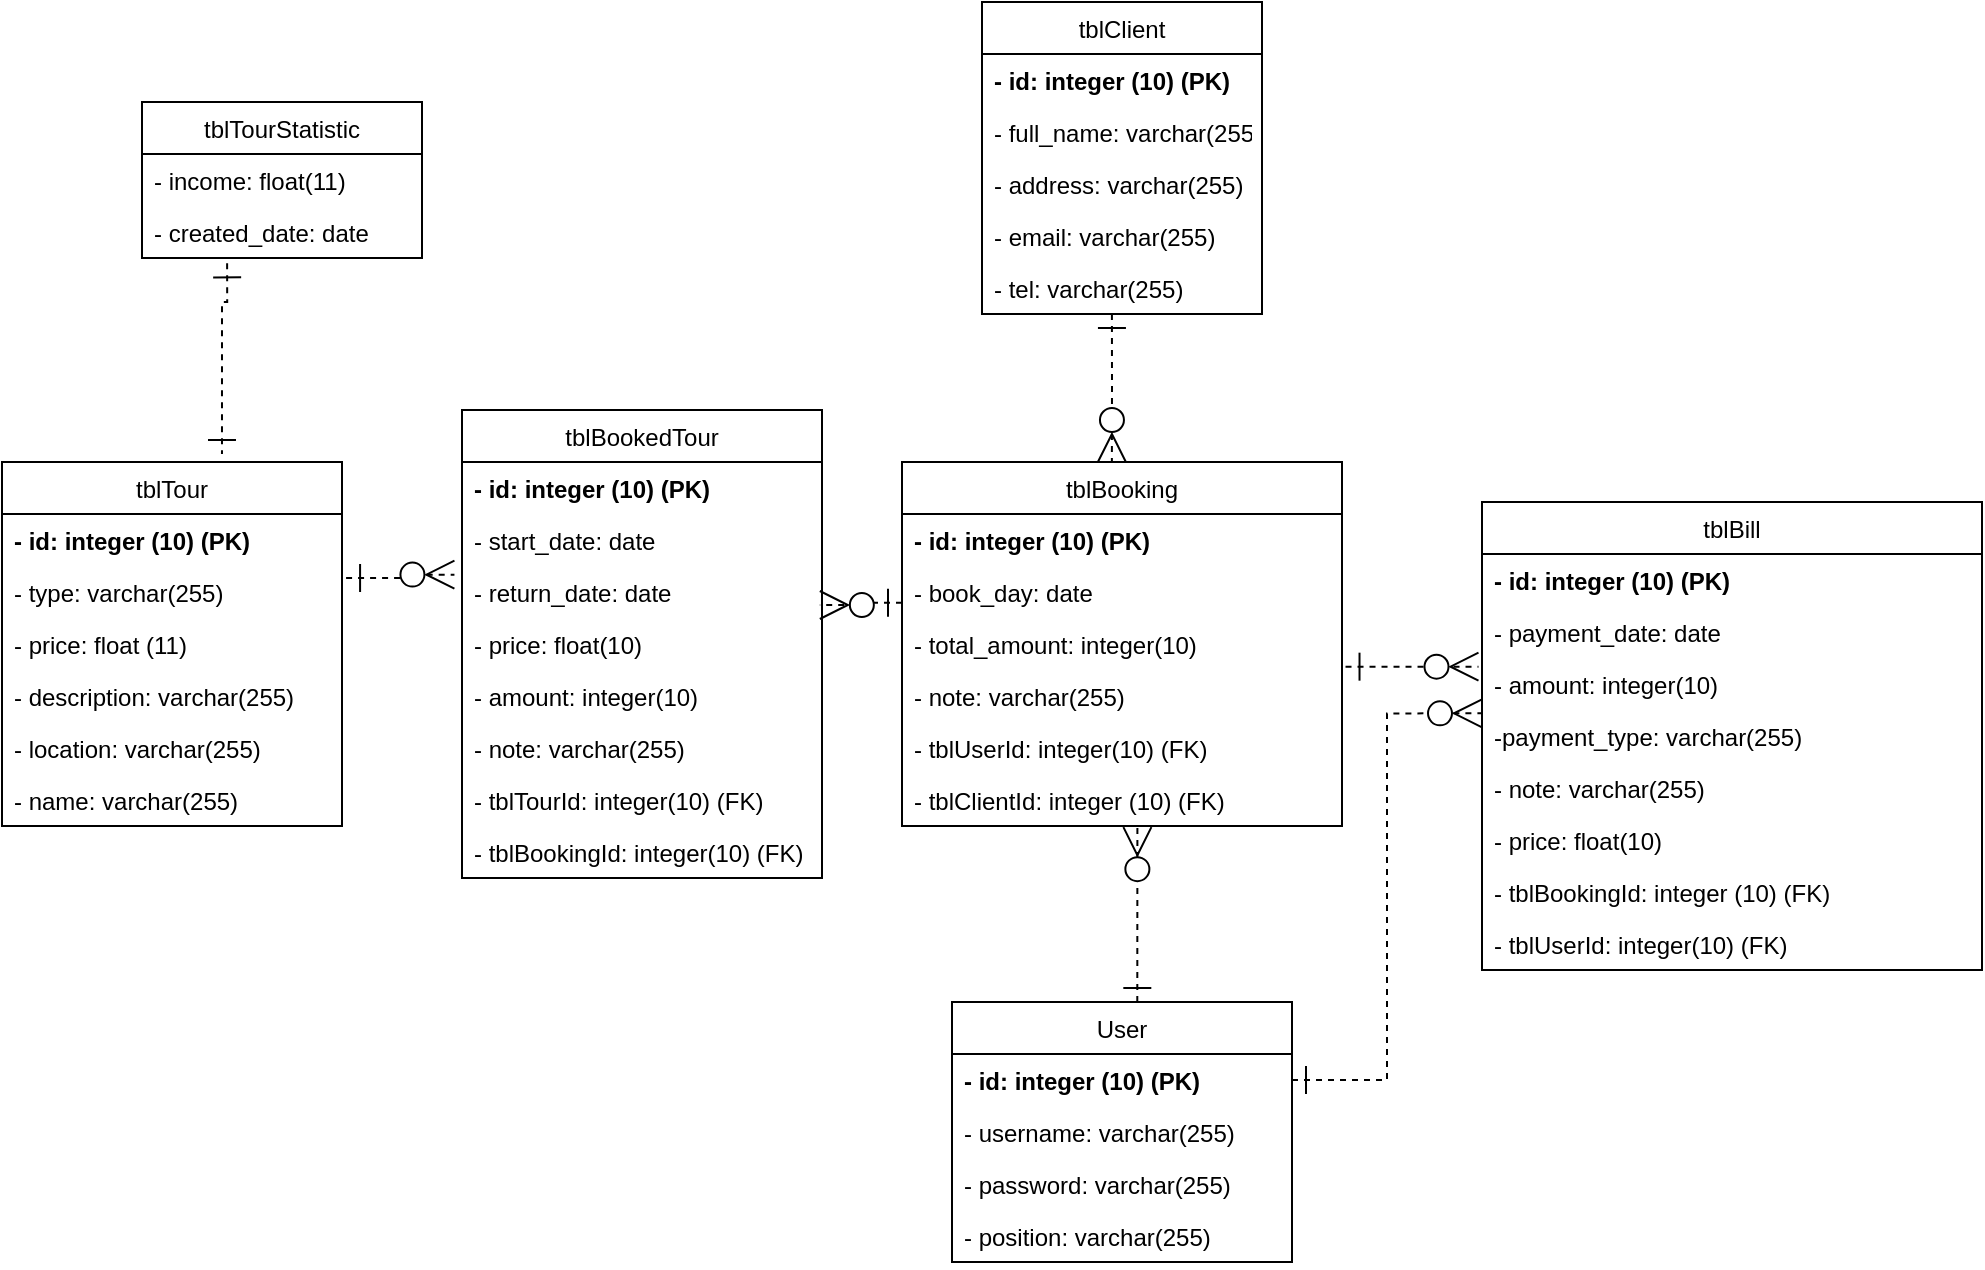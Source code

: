 <mxfile version="14.6.12" type="github">
  <diagram id="gys28ADMSe7vnVQDWKgh" name="Page-1">
    <mxGraphModel dx="1422" dy="775" grid="1" gridSize="10" guides="1" tooltips="1" connect="1" arrows="1" fold="1" page="1" pageScale="1" pageWidth="850" pageHeight="1100" math="0" shadow="0">
      <root>
        <mxCell id="0" />
        <mxCell id="1" parent="0" />
        <mxCell id="QfVgs8F6MnPGC0xmP2LL-1" value="tblClient" style="swimlane;fontStyle=0;childLayout=stackLayout;horizontal=1;startSize=26;fillColor=none;horizontalStack=0;resizeParent=1;resizeParentMax=0;resizeLast=0;collapsible=1;marginBottom=0;" parent="1" vertex="1">
          <mxGeometry x="610" y="60" width="140" height="156" as="geometry" />
        </mxCell>
        <mxCell id="QfVgs8F6MnPGC0xmP2LL-2" value="- id: integer (10) (PK)" style="text;strokeColor=none;fillColor=none;align=left;verticalAlign=top;spacingLeft=4;spacingRight=4;overflow=hidden;rotatable=0;points=[[0,0.5],[1,0.5]];portConstraint=eastwest;fontStyle=1" parent="QfVgs8F6MnPGC0xmP2LL-1" vertex="1">
          <mxGeometry y="26" width="140" height="26" as="geometry" />
        </mxCell>
        <mxCell id="QfVgs8F6MnPGC0xmP2LL-3" value="- full_name: varchar(255)&#xa;" style="text;strokeColor=none;fillColor=none;align=left;verticalAlign=top;spacingLeft=4;spacingRight=4;overflow=hidden;rotatable=0;points=[[0,0.5],[1,0.5]];portConstraint=eastwest;" parent="QfVgs8F6MnPGC0xmP2LL-1" vertex="1">
          <mxGeometry y="52" width="140" height="26" as="geometry" />
        </mxCell>
        <mxCell id="QfVgs8F6MnPGC0xmP2LL-4" value="- address: varchar(255)" style="text;strokeColor=none;fillColor=none;align=left;verticalAlign=top;spacingLeft=4;spacingRight=4;overflow=hidden;rotatable=0;points=[[0,0.5],[1,0.5]];portConstraint=eastwest;" parent="QfVgs8F6MnPGC0xmP2LL-1" vertex="1">
          <mxGeometry y="78" width="140" height="26" as="geometry" />
        </mxCell>
        <mxCell id="QfVgs8F6MnPGC0xmP2LL-5" value="- email: varchar(255)" style="text;strokeColor=none;fillColor=none;align=left;verticalAlign=top;spacingLeft=4;spacingRight=4;overflow=hidden;rotatable=0;points=[[0,0.5],[1,0.5]];portConstraint=eastwest;" parent="QfVgs8F6MnPGC0xmP2LL-1" vertex="1">
          <mxGeometry y="104" width="140" height="26" as="geometry" />
        </mxCell>
        <mxCell id="QfVgs8F6MnPGC0xmP2LL-6" value="- tel: varchar(255)" style="text;strokeColor=none;fillColor=none;align=left;verticalAlign=top;spacingLeft=4;spacingRight=4;overflow=hidden;rotatable=0;points=[[0,0.5],[1,0.5]];portConstraint=eastwest;" parent="QfVgs8F6MnPGC0xmP2LL-1" vertex="1">
          <mxGeometry y="130" width="140" height="26" as="geometry" />
        </mxCell>
        <mxCell id="QfVgs8F6MnPGC0xmP2LL-7" value="tblTour" style="swimlane;fontStyle=0;childLayout=stackLayout;horizontal=1;startSize=26;fillColor=none;horizontalStack=0;resizeParent=1;resizeParentMax=0;resizeLast=0;collapsible=1;marginBottom=0;" parent="1" vertex="1">
          <mxGeometry x="120" y="290" width="170" height="182" as="geometry" />
        </mxCell>
        <mxCell id="QfVgs8F6MnPGC0xmP2LL-8" value="- id: integer (10) (PK)" style="text;strokeColor=none;fillColor=none;align=left;verticalAlign=top;spacingLeft=4;spacingRight=4;overflow=hidden;rotatable=0;points=[[0,0.5],[1,0.5]];portConstraint=eastwest;fontStyle=1" parent="QfVgs8F6MnPGC0xmP2LL-7" vertex="1">
          <mxGeometry y="26" width="170" height="26" as="geometry" />
        </mxCell>
        <mxCell id="QfVgs8F6MnPGC0xmP2LL-9" value="- type: varchar(255)" style="text;strokeColor=none;fillColor=none;align=left;verticalAlign=top;spacingLeft=4;spacingRight=4;overflow=hidden;rotatable=0;points=[[0,0.5],[1,0.5]];portConstraint=eastwest;" parent="QfVgs8F6MnPGC0xmP2LL-7" vertex="1">
          <mxGeometry y="52" width="170" height="26" as="geometry" />
        </mxCell>
        <mxCell id="QfVgs8F6MnPGC0xmP2LL-10" value="- price: float (11)" style="text;strokeColor=none;fillColor=none;align=left;verticalAlign=top;spacingLeft=4;spacingRight=4;overflow=hidden;rotatable=0;points=[[0,0.5],[1,0.5]];portConstraint=eastwest;" parent="QfVgs8F6MnPGC0xmP2LL-7" vertex="1">
          <mxGeometry y="78" width="170" height="26" as="geometry" />
        </mxCell>
        <mxCell id="QfVgs8F6MnPGC0xmP2LL-11" value="- description: varchar(255)" style="text;strokeColor=none;fillColor=none;align=left;verticalAlign=top;spacingLeft=4;spacingRight=4;overflow=hidden;rotatable=0;points=[[0,0.5],[1,0.5]];portConstraint=eastwest;" parent="QfVgs8F6MnPGC0xmP2LL-7" vertex="1">
          <mxGeometry y="104" width="170" height="26" as="geometry" />
        </mxCell>
        <mxCell id="QfVgs8F6MnPGC0xmP2LL-12" value="- location: varchar(255)" style="text;strokeColor=none;fillColor=none;align=left;verticalAlign=top;spacingLeft=4;spacingRight=4;overflow=hidden;rotatable=0;points=[[0,0.5],[1,0.5]];portConstraint=eastwest;" parent="QfVgs8F6MnPGC0xmP2LL-7" vertex="1">
          <mxGeometry y="130" width="170" height="26" as="geometry" />
        </mxCell>
        <mxCell id="dMDZdSkggj6Q9R0DvteG-1" value="- name: varchar(255)" style="text;strokeColor=none;fillColor=none;align=left;verticalAlign=top;spacingLeft=4;spacingRight=4;overflow=hidden;rotatable=0;points=[[0,0.5],[1,0.5]];portConstraint=eastwest;" vertex="1" parent="QfVgs8F6MnPGC0xmP2LL-7">
          <mxGeometry y="156" width="170" height="26" as="geometry" />
        </mxCell>
        <mxCell id="wv53nOrqIjGvu9n16P8K-1" value="tblTourStatistic" style="swimlane;fontStyle=0;childLayout=stackLayout;horizontal=1;startSize=26;fillColor=none;horizontalStack=0;resizeParent=1;resizeParentMax=0;resizeLast=0;collapsible=1;marginBottom=0;" parent="1" vertex="1">
          <mxGeometry x="190" y="110" width="140" height="78" as="geometry" />
        </mxCell>
        <mxCell id="wv53nOrqIjGvu9n16P8K-2" value="- income: float(11)" style="text;strokeColor=none;fillColor=none;align=left;verticalAlign=top;spacingLeft=4;spacingRight=4;overflow=hidden;rotatable=0;points=[[0,0.5],[1,0.5]];portConstraint=eastwest;" parent="wv53nOrqIjGvu9n16P8K-1" vertex="1">
          <mxGeometry y="26" width="140" height="26" as="geometry" />
        </mxCell>
        <mxCell id="wv53nOrqIjGvu9n16P8K-3" value="- created_date: date" style="text;strokeColor=none;fillColor=none;align=left;verticalAlign=top;spacingLeft=4;spacingRight=4;overflow=hidden;rotatable=0;points=[[0,0.5],[1,0.5]];portConstraint=eastwest;" parent="wv53nOrqIjGvu9n16P8K-1" vertex="1">
          <mxGeometry y="52" width="140" height="26" as="geometry" />
        </mxCell>
        <mxCell id="wv53nOrqIjGvu9n16P8K-5" value="tblBookedTour" style="swimlane;fontStyle=0;childLayout=stackLayout;horizontal=1;startSize=26;fillColor=none;horizontalStack=0;resizeParent=1;resizeParentMax=0;resizeLast=0;collapsible=1;marginBottom=0;" parent="1" vertex="1">
          <mxGeometry x="350" y="264" width="180" height="234" as="geometry" />
        </mxCell>
        <mxCell id="wv53nOrqIjGvu9n16P8K-6" value="- id: integer (10) (PK)" style="text;strokeColor=none;fillColor=none;align=left;verticalAlign=top;spacingLeft=4;spacingRight=4;overflow=hidden;rotatable=0;points=[[0,0.5],[1,0.5]];portConstraint=eastwest;fontStyle=1" parent="wv53nOrqIjGvu9n16P8K-5" vertex="1">
          <mxGeometry y="26" width="180" height="26" as="geometry" />
        </mxCell>
        <mxCell id="wv53nOrqIjGvu9n16P8K-7" value="- start_date: date" style="text;strokeColor=none;fillColor=none;align=left;verticalAlign=top;spacingLeft=4;spacingRight=4;overflow=hidden;rotatable=0;points=[[0,0.5],[1,0.5]];portConstraint=eastwest;" parent="wv53nOrqIjGvu9n16P8K-5" vertex="1">
          <mxGeometry y="52" width="180" height="26" as="geometry" />
        </mxCell>
        <mxCell id="wv53nOrqIjGvu9n16P8K-8" value="- return_date: date" style="text;strokeColor=none;fillColor=none;align=left;verticalAlign=top;spacingLeft=4;spacingRight=4;overflow=hidden;rotatable=0;points=[[0,0.5],[1,0.5]];portConstraint=eastwest;" parent="wv53nOrqIjGvu9n16P8K-5" vertex="1">
          <mxGeometry y="78" width="180" height="26" as="geometry" />
        </mxCell>
        <mxCell id="wv53nOrqIjGvu9n16P8K-9" value="- price: float(10)" style="text;strokeColor=none;fillColor=none;align=left;verticalAlign=top;spacingLeft=4;spacingRight=4;overflow=hidden;rotatable=0;points=[[0,0.5],[1,0.5]];portConstraint=eastwest;" parent="wv53nOrqIjGvu9n16P8K-5" vertex="1">
          <mxGeometry y="104" width="180" height="26" as="geometry" />
        </mxCell>
        <mxCell id="wv53nOrqIjGvu9n16P8K-10" value="- amount: integer(10)" style="text;strokeColor=none;fillColor=none;align=left;verticalAlign=top;spacingLeft=4;spacingRight=4;overflow=hidden;rotatable=0;points=[[0,0.5],[1,0.5]];portConstraint=eastwest;" parent="wv53nOrqIjGvu9n16P8K-5" vertex="1">
          <mxGeometry y="130" width="180" height="26" as="geometry" />
        </mxCell>
        <mxCell id="wv53nOrqIjGvu9n16P8K-11" value="- note: varchar(255)" style="text;strokeColor=none;fillColor=none;align=left;verticalAlign=top;spacingLeft=4;spacingRight=4;overflow=hidden;rotatable=0;points=[[0,0.5],[1,0.5]];portConstraint=eastwest;" parent="wv53nOrqIjGvu9n16P8K-5" vertex="1">
          <mxGeometry y="156" width="180" height="26" as="geometry" />
        </mxCell>
        <mxCell id="wv53nOrqIjGvu9n16P8K-12" value="- tblTourId: integer(10) (FK)" style="text;strokeColor=none;fillColor=none;align=left;verticalAlign=top;spacingLeft=4;spacingRight=4;overflow=hidden;rotatable=0;points=[[0,0.5],[1,0.5]];portConstraint=eastwest;" parent="wv53nOrqIjGvu9n16P8K-5" vertex="1">
          <mxGeometry y="182" width="180" height="26" as="geometry" />
        </mxCell>
        <mxCell id="wv53nOrqIjGvu9n16P8K-30" value="- tblBookingId: integer(10) (FK)" style="text;strokeColor=none;fillColor=none;align=left;verticalAlign=top;spacingLeft=4;spacingRight=4;overflow=hidden;rotatable=0;points=[[0,0.5],[1,0.5]];portConstraint=eastwest;" parent="wv53nOrqIjGvu9n16P8K-5" vertex="1">
          <mxGeometry y="208" width="180" height="26" as="geometry" />
        </mxCell>
        <mxCell id="wv53nOrqIjGvu9n16P8K-13" value="tblBooking" style="swimlane;fontStyle=0;childLayout=stackLayout;horizontal=1;startSize=26;fillColor=none;horizontalStack=0;resizeParent=1;resizeParentMax=0;resizeLast=0;collapsible=1;marginBottom=0;" parent="1" vertex="1">
          <mxGeometry x="570" y="290" width="220" height="182" as="geometry" />
        </mxCell>
        <mxCell id="wv53nOrqIjGvu9n16P8K-14" value="- id: integer (10) (PK)" style="text;strokeColor=none;fillColor=none;align=left;verticalAlign=top;spacingLeft=4;spacingRight=4;overflow=hidden;rotatable=0;points=[[0,0.5],[1,0.5]];portConstraint=eastwest;fontStyle=1" parent="wv53nOrqIjGvu9n16P8K-13" vertex="1">
          <mxGeometry y="26" width="220" height="26" as="geometry" />
        </mxCell>
        <mxCell id="wv53nOrqIjGvu9n16P8K-15" value="- book_day: date" style="text;strokeColor=none;fillColor=none;align=left;verticalAlign=top;spacingLeft=4;spacingRight=4;overflow=hidden;rotatable=0;points=[[0,0.5],[1,0.5]];portConstraint=eastwest;" parent="wv53nOrqIjGvu9n16P8K-13" vertex="1">
          <mxGeometry y="52" width="220" height="26" as="geometry" />
        </mxCell>
        <mxCell id="wv53nOrqIjGvu9n16P8K-16" value="- total_amount: integer(10)" style="text;strokeColor=none;fillColor=none;align=left;verticalAlign=top;spacingLeft=4;spacingRight=4;overflow=hidden;rotatable=0;points=[[0,0.5],[1,0.5]];portConstraint=eastwest;" parent="wv53nOrqIjGvu9n16P8K-13" vertex="1">
          <mxGeometry y="78" width="220" height="26" as="geometry" />
        </mxCell>
        <mxCell id="wv53nOrqIjGvu9n16P8K-17" value="- note: varchar(255)" style="text;strokeColor=none;fillColor=none;align=left;verticalAlign=top;spacingLeft=4;spacingRight=4;overflow=hidden;rotatable=0;points=[[0,0.5],[1,0.5]];portConstraint=eastwest;" parent="wv53nOrqIjGvu9n16P8K-13" vertex="1">
          <mxGeometry y="104" width="220" height="26" as="geometry" />
        </mxCell>
        <mxCell id="wv53nOrqIjGvu9n16P8K-38" value="- tblUserId: integer(10) (FK)" style="text;strokeColor=none;fillColor=none;align=left;verticalAlign=top;spacingLeft=4;spacingRight=4;overflow=hidden;rotatable=0;points=[[0,0.5],[1,0.5]];portConstraint=eastwest;" parent="wv53nOrqIjGvu9n16P8K-13" vertex="1">
          <mxGeometry y="130" width="220" height="26" as="geometry" />
        </mxCell>
        <mxCell id="wv53nOrqIjGvu9n16P8K-39" value="- tblClientId: integer (10) (FK)" style="text;strokeColor=none;fillColor=none;align=left;verticalAlign=top;spacingLeft=4;spacingRight=4;overflow=hidden;rotatable=0;points=[[0,0.5],[1,0.5]];portConstraint=eastwest;" parent="wv53nOrqIjGvu9n16P8K-13" vertex="1">
          <mxGeometry y="156" width="220" height="26" as="geometry" />
        </mxCell>
        <mxCell id="wv53nOrqIjGvu9n16P8K-18" value="tblBill" style="swimlane;fontStyle=0;childLayout=stackLayout;horizontal=1;startSize=26;fillColor=none;horizontalStack=0;resizeParent=1;resizeParentMax=0;resizeLast=0;collapsible=1;marginBottom=0;" parent="1" vertex="1">
          <mxGeometry x="860" y="310" width="250" height="234" as="geometry" />
        </mxCell>
        <mxCell id="wv53nOrqIjGvu9n16P8K-19" value="- id: integer (10) (PK)" style="text;strokeColor=none;fillColor=none;align=left;verticalAlign=top;spacingLeft=4;spacingRight=4;overflow=hidden;rotatable=0;points=[[0,0.5],[1,0.5]];portConstraint=eastwest;fontStyle=1" parent="wv53nOrqIjGvu9n16P8K-18" vertex="1">
          <mxGeometry y="26" width="250" height="26" as="geometry" />
        </mxCell>
        <mxCell id="wv53nOrqIjGvu9n16P8K-20" value="- payment_date: date" style="text;strokeColor=none;fillColor=none;align=left;verticalAlign=top;spacingLeft=4;spacingRight=4;overflow=hidden;rotatable=0;points=[[0,0.5],[1,0.5]];portConstraint=eastwest;" parent="wv53nOrqIjGvu9n16P8K-18" vertex="1">
          <mxGeometry y="52" width="250" height="26" as="geometry" />
        </mxCell>
        <mxCell id="wv53nOrqIjGvu9n16P8K-21" value="- amount: integer(10)" style="text;strokeColor=none;fillColor=none;align=left;verticalAlign=top;spacingLeft=4;spacingRight=4;overflow=hidden;rotatable=0;points=[[0,0.5],[1,0.5]];portConstraint=eastwest;" parent="wv53nOrqIjGvu9n16P8K-18" vertex="1">
          <mxGeometry y="78" width="250" height="26" as="geometry" />
        </mxCell>
        <mxCell id="wv53nOrqIjGvu9n16P8K-22" value="-payment_type: varchar(255)" style="text;strokeColor=none;fillColor=none;align=left;verticalAlign=top;spacingLeft=4;spacingRight=4;overflow=hidden;rotatable=0;points=[[0,0.5],[1,0.5]];portConstraint=eastwest;" parent="wv53nOrqIjGvu9n16P8K-18" vertex="1">
          <mxGeometry y="104" width="250" height="26" as="geometry" />
        </mxCell>
        <mxCell id="wv53nOrqIjGvu9n16P8K-23" value="- note: varchar(255)" style="text;strokeColor=none;fillColor=none;align=left;verticalAlign=top;spacingLeft=4;spacingRight=4;overflow=hidden;rotatable=0;points=[[0,0.5],[1,0.5]];portConstraint=eastwest;" parent="wv53nOrqIjGvu9n16P8K-18" vertex="1">
          <mxGeometry y="130" width="250" height="26" as="geometry" />
        </mxCell>
        <mxCell id="wv53nOrqIjGvu9n16P8K-24" value="- price: float(10)" style="text;strokeColor=none;fillColor=none;align=left;verticalAlign=top;spacingLeft=4;spacingRight=4;overflow=hidden;rotatable=0;points=[[0,0.5],[1,0.5]];portConstraint=eastwest;" parent="wv53nOrqIjGvu9n16P8K-18" vertex="1">
          <mxGeometry y="156" width="250" height="26" as="geometry" />
        </mxCell>
        <mxCell id="wv53nOrqIjGvu9n16P8K-44" value="- tblBookingId: integer (10) (FK)" style="text;strokeColor=none;fillColor=none;align=left;verticalAlign=top;spacingLeft=4;spacingRight=4;overflow=hidden;rotatable=0;points=[[0,0.5],[1,0.5]];portConstraint=eastwest;" parent="wv53nOrqIjGvu9n16P8K-18" vertex="1">
          <mxGeometry y="182" width="250" height="26" as="geometry" />
        </mxCell>
        <mxCell id="wv53nOrqIjGvu9n16P8K-45" value="- tblUserId: integer(10) (FK)" style="text;strokeColor=none;fillColor=none;align=left;verticalAlign=top;spacingLeft=4;spacingRight=4;overflow=hidden;rotatable=0;points=[[0,0.5],[1,0.5]];portConstraint=eastwest;" parent="wv53nOrqIjGvu9n16P8K-18" vertex="1">
          <mxGeometry y="208" width="250" height="26" as="geometry" />
        </mxCell>
        <mxCell id="wv53nOrqIjGvu9n16P8K-25" value="User" style="swimlane;fontStyle=0;childLayout=stackLayout;horizontal=1;startSize=26;fillColor=none;horizontalStack=0;resizeParent=1;resizeParentMax=0;resizeLast=0;collapsible=1;marginBottom=0;" parent="1" vertex="1">
          <mxGeometry x="595" y="560" width="170" height="130" as="geometry" />
        </mxCell>
        <mxCell id="wv53nOrqIjGvu9n16P8K-26" value="- id: integer (10) (PK)" style="text;strokeColor=none;fillColor=none;align=left;verticalAlign=top;spacingLeft=4;spacingRight=4;overflow=hidden;rotatable=0;points=[[0,0.5],[1,0.5]];portConstraint=eastwest;fontStyle=1" parent="wv53nOrqIjGvu9n16P8K-25" vertex="1">
          <mxGeometry y="26" width="170" height="26" as="geometry" />
        </mxCell>
        <mxCell id="wv53nOrqIjGvu9n16P8K-27" value="- username: varchar(255)" style="text;strokeColor=none;fillColor=none;align=left;verticalAlign=top;spacingLeft=4;spacingRight=4;overflow=hidden;rotatable=0;points=[[0,0.5],[1,0.5]];portConstraint=eastwest;" parent="wv53nOrqIjGvu9n16P8K-25" vertex="1">
          <mxGeometry y="52" width="170" height="26" as="geometry" />
        </mxCell>
        <mxCell id="wv53nOrqIjGvu9n16P8K-28" value="- password: varchar(255)" style="text;strokeColor=none;fillColor=none;align=left;verticalAlign=top;spacingLeft=4;spacingRight=4;overflow=hidden;rotatable=0;points=[[0,0.5],[1,0.5]];portConstraint=eastwest;" parent="wv53nOrqIjGvu9n16P8K-25" vertex="1">
          <mxGeometry y="78" width="170" height="26" as="geometry" />
        </mxCell>
        <mxCell id="wv53nOrqIjGvu9n16P8K-29" value="- position: varchar(255)" style="text;strokeColor=none;fillColor=none;align=left;verticalAlign=top;spacingLeft=4;spacingRight=4;overflow=hidden;rotatable=0;points=[[0,0.5],[1,0.5]];portConstraint=eastwest;" parent="wv53nOrqIjGvu9n16P8K-25" vertex="1">
          <mxGeometry y="104" width="170" height="26" as="geometry" />
        </mxCell>
        <mxCell id="wv53nOrqIjGvu9n16P8K-35" value="" style="endArrow=ERone;startArrow=ERone;html=1;rounded=0;edgeStyle=orthogonalEdgeStyle;dashed=1;startFill=0;endFill=0;strokeWidth=1;endSize=12;startSize=12;entryX=0.647;entryY=-0.022;entryDx=0;entryDy=0;entryPerimeter=0;exitX=0.304;exitY=1.103;exitDx=0;exitDy=0;exitPerimeter=0;" parent="1" source="wv53nOrqIjGvu9n16P8K-3" target="QfVgs8F6MnPGC0xmP2LL-7" edge="1">
          <mxGeometry width="50" height="50" relative="1" as="geometry">
            <mxPoint x="261" y="210" as="sourcePoint" />
            <mxPoint x="261" y="260" as="targetPoint" />
            <Array as="points">
              <mxPoint x="233" y="210" />
              <mxPoint x="230" y="210" />
            </Array>
          </mxGeometry>
        </mxCell>
        <mxCell id="wv53nOrqIjGvu9n16P8K-36" value="" style="endArrow=ERzeroToMany;startArrow=ERone;html=1;rounded=0;edgeStyle=orthogonalEdgeStyle;dashed=1;startSize=12;endSize=12;strokeWidth=1;exitX=1.012;exitY=0.231;exitDx=0;exitDy=0;exitPerimeter=0;entryX=-0.021;entryY=1.167;entryDx=0;entryDy=0;entryPerimeter=0;startFill=0;endFill=1;" parent="1" source="QfVgs8F6MnPGC0xmP2LL-9" target="wv53nOrqIjGvu9n16P8K-7" edge="1">
          <mxGeometry width="50" height="50" relative="1" as="geometry">
            <mxPoint x="270" y="270" as="sourcePoint" />
            <mxPoint x="330" y="349" as="targetPoint" />
          </mxGeometry>
        </mxCell>
        <mxCell id="wv53nOrqIjGvu9n16P8K-37" value="" style="endArrow=ERzeroToMany;startArrow=ERone;html=1;rounded=0;edgeStyle=orthogonalEdgeStyle;dashed=1;startSize=12;endSize=12;strokeWidth=1;exitX=0;exitY=0.708;exitDx=0;exitDy=0;exitPerimeter=0;startFill=0;endFill=1;entryX=0.994;entryY=0.75;entryDx=0;entryDy=0;entryPerimeter=0;" parent="1" source="wv53nOrqIjGvu9n16P8K-15" target="wv53nOrqIjGvu9n16P8K-8" edge="1">
          <mxGeometry width="50" height="50" relative="1" as="geometry">
            <mxPoint x="262.04" y="358.006" as="sourcePoint" />
            <mxPoint x="470" y="360" as="targetPoint" />
          </mxGeometry>
        </mxCell>
        <mxCell id="wv53nOrqIjGvu9n16P8K-40" value="" style="endArrow=ERzeroToMany;startArrow=ERone;html=1;rounded=0;edgeStyle=orthogonalEdgeStyle;dashed=1;startSize=12;endSize=12;strokeWidth=1;startFill=0;endFill=1;exitX=0.464;exitY=1;exitDx=0;exitDy=0;exitPerimeter=0;entryX=0.477;entryY=0;entryDx=0;entryDy=0;entryPerimeter=0;" parent="1" source="QfVgs8F6MnPGC0xmP2LL-6" target="wv53nOrqIjGvu9n16P8K-13" edge="1">
          <mxGeometry width="50" height="50" relative="1" as="geometry">
            <mxPoint x="675" y="220" as="sourcePoint" />
            <mxPoint x="675" y="280" as="targetPoint" />
          </mxGeometry>
        </mxCell>
        <mxCell id="wv53nOrqIjGvu9n16P8K-41" value="" style="endArrow=ERzeroToMany;startArrow=ERone;html=1;rounded=0;edgeStyle=orthogonalEdgeStyle;dashed=1;startSize=12;endSize=12;strokeWidth=1;startFill=0;endFill=1;entryX=0.535;entryY=1.022;entryDx=0;entryDy=0;entryPerimeter=0;exitX=0.545;exitY=0;exitDx=0;exitDy=0;exitPerimeter=0;" parent="1" source="wv53nOrqIjGvu9n16P8K-25" target="wv53nOrqIjGvu9n16P8K-39" edge="1">
          <mxGeometry width="50" height="50" relative="1" as="geometry">
            <mxPoint x="688" y="540" as="sourcePoint" />
            <mxPoint x="685" y="490" as="targetPoint" />
          </mxGeometry>
        </mxCell>
        <mxCell id="wv53nOrqIjGvu9n16P8K-42" value="" style="endArrow=ERzeroToMany;startArrow=ERone;html=1;rounded=0;edgeStyle=orthogonalEdgeStyle;dashed=1;startSize=12;endSize=12;strokeWidth=1;startFill=0;endFill=1;entryX=-0.007;entryY=0.167;entryDx=0;entryDy=0;entryPerimeter=0;exitX=1.008;exitY=0.936;exitDx=0;exitDy=0;exitPerimeter=0;" parent="1" source="wv53nOrqIjGvu9n16P8K-16" target="wv53nOrqIjGvu9n16P8K-21" edge="1">
          <mxGeometry width="50" height="50" relative="1" as="geometry">
            <mxPoint x="830" y="392" as="sourcePoint" />
            <mxPoint x="697.7" y="482.572" as="targetPoint" />
          </mxGeometry>
        </mxCell>
        <mxCell id="wv53nOrqIjGvu9n16P8K-43" value="" style="endArrow=ERzeroToMany;startArrow=ERone;html=1;rounded=0;edgeStyle=orthogonalEdgeStyle;dashed=1;startSize=12;endSize=12;strokeWidth=1;startFill=0;endFill=1;exitX=1;exitY=0.5;exitDx=0;exitDy=0;entryX=0;entryY=0.064;entryDx=0;entryDy=0;entryPerimeter=0;" parent="1" source="wv53nOrqIjGvu9n16P8K-26" target="wv53nOrqIjGvu9n16P8K-22" edge="1">
          <mxGeometry width="50" height="50" relative="1" as="geometry">
            <mxPoint x="801.76" y="402.336" as="sourcePoint" />
            <mxPoint x="920" y="420" as="targetPoint" />
          </mxGeometry>
        </mxCell>
      </root>
    </mxGraphModel>
  </diagram>
</mxfile>

